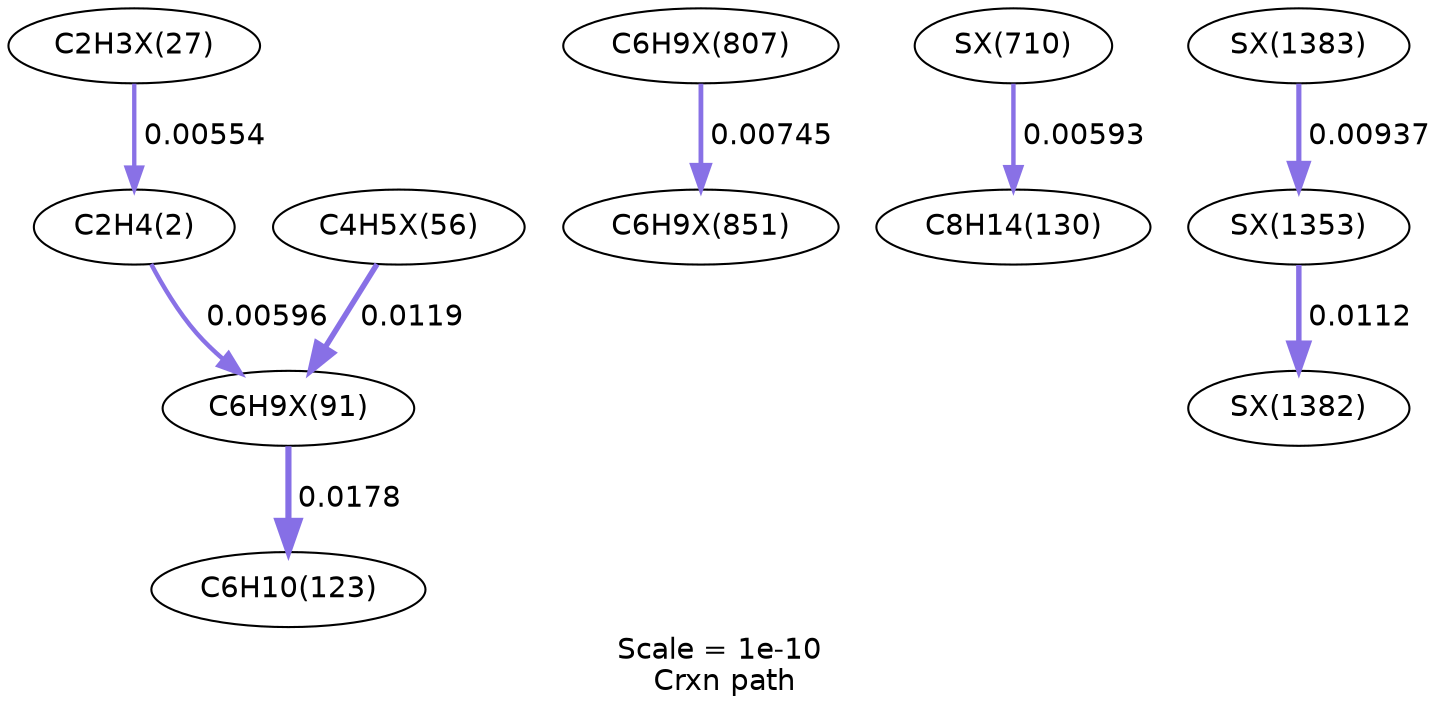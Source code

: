 digraph reaction_paths {
center=1;
s38 -> s5[fontname="Helvetica", style="setlinewidth(2.08)", arrowsize=1.04, color="0.7, 0.506, 0.9"
, label=" 0.00554"];
s5 -> s54[fontname="Helvetica", style="setlinewidth(2.13)", arrowsize=1.07, color="0.7, 0.506, 0.9"
, label=" 0.00596"];
s49 -> s54[fontname="Helvetica", style="setlinewidth(2.66)", arrowsize=1.33, color="0.7, 0.512, 0.9"
, label=" 0.0119"];
s54 -> s11[fontname="Helvetica", style="setlinewidth(2.96)", arrowsize=1.48, color="0.7, 0.518, 0.9"
, label=" 0.0178"];
s97 -> s98[fontname="Helvetica", style="setlinewidth(2.3)", arrowsize=1.15, color="0.7, 0.507, 0.9"
, label=" 0.00745"];
s94 -> s12[fontname="Helvetica", style="setlinewidth(2.13)", arrowsize=1.06, color="0.7, 0.506, 0.9"
, label=" 0.00593"];
s119 -> s117[fontname="Helvetica", style="setlinewidth(2.47)", arrowsize=1.24, color="0.7, 0.509, 0.9"
, label=" 0.00937"];
s117 -> s118[fontname="Helvetica", style="setlinewidth(2.61)", arrowsize=1.31, color="0.7, 0.511, 0.9"
, label=" 0.0112"];
s5 [ fontname="Helvetica", label="C2H4(2)"];
s11 [ fontname="Helvetica", label="C6H10(123)"];
s12 [ fontname="Helvetica", label="C8H14(130)"];
s38 [ fontname="Helvetica", label="C2H3X(27)"];
s49 [ fontname="Helvetica", label="C4H5X(56)"];
s54 [ fontname="Helvetica", label="C6H9X(91)"];
s94 [ fontname="Helvetica", label="SX(710)"];
s97 [ fontname="Helvetica", label="C6H9X(807)"];
s98 [ fontname="Helvetica", label="C6H9X(851)"];
s117 [ fontname="Helvetica", label="SX(1353)"];
s118 [ fontname="Helvetica", label="SX(1382)"];
s119 [ fontname="Helvetica", label="SX(1383)"];
 label = "Scale = 1e-10\l Crxn path";
 fontname = "Helvetica";
}
